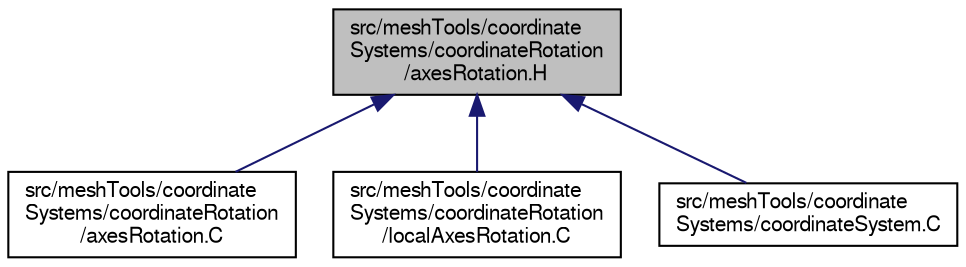 digraph "src/meshTools/coordinateSystems/coordinateRotation/axesRotation.H"
{
  bgcolor="transparent";
  edge [fontname="FreeSans",fontsize="10",labelfontname="FreeSans",labelfontsize="10"];
  node [fontname="FreeSans",fontsize="10",shape=record];
  Node221 [label="src/meshTools/coordinate\lSystems/coordinateRotation\l/axesRotation.H",height=0.2,width=0.4,color="black", fillcolor="grey75", style="filled", fontcolor="black"];
  Node221 -> Node222 [dir="back",color="midnightblue",fontsize="10",style="solid",fontname="FreeSans"];
  Node222 [label="src/meshTools/coordinate\lSystems/coordinateRotation\l/axesRotation.C",height=0.2,width=0.4,color="black",URL="$a07484.html"];
  Node221 -> Node223 [dir="back",color="midnightblue",fontsize="10",style="solid",fontname="FreeSans"];
  Node223 [label="src/meshTools/coordinate\lSystems/coordinateRotation\l/localAxesRotation.C",height=0.2,width=0.4,color="black",URL="$a07505.html"];
  Node221 -> Node224 [dir="back",color="midnightblue",fontsize="10",style="solid",fontname="FreeSans"];
  Node224 [label="src/meshTools/coordinate\lSystems/coordinateSystem.C",height=0.2,width=0.4,color="black",URL="$a07517.html"];
}
